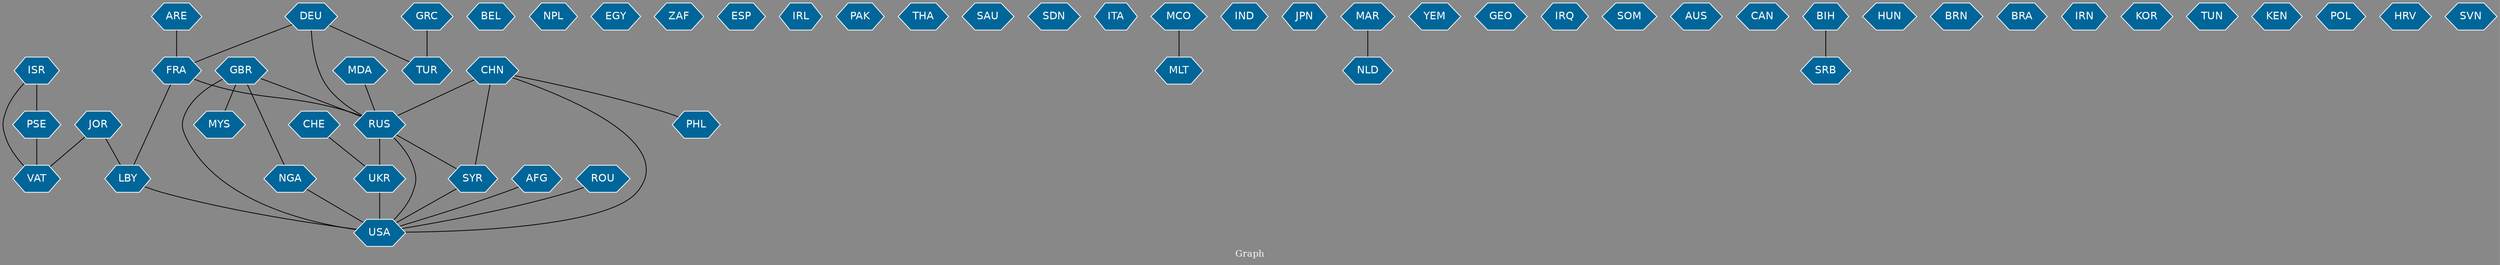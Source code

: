 // Countries together in item graph
graph {
	graph [bgcolor="#888888" fontcolor=white fontsize=12 label="Graph" outputorder=edgesfirst overlap=prism]
	node [color=white fillcolor="#006699" fontcolor=white fontname=Helvetica shape=hexagon style=filled]
	edge [arrowhead=open color=black fontcolor=white fontname=Courier fontsize=12]
		VAT [label=VAT]
		BEL [label=BEL]
		NGA [label=NGA]
		USA [label=USA]
		LBY [label=LBY]
		NPL [label=NPL]
		RUS [label=RUS]
		GBR [label=GBR]
		EGY [label=EGY]
		ISR [label=ISR]
		PSE [label=PSE]
		ZAF [label=ZAF]
		UKR [label=UKR]
		ESP [label=ESP]
		FRA [label=FRA]
		AFG [label=AFG]
		CHN [label=CHN]
		TUR [label=TUR]
		IRL [label=IRL]
		PAK [label=PAK]
		THA [label=THA]
		SAU [label=SAU]
		SDN [label=SDN]
		SYR [label=SYR]
		ITA [label=ITA]
		DEU [label=DEU]
		MCO [label=MCO]
		IND [label=IND]
		JPN [label=JPN]
		MLT [label=MLT]
		MAR [label=MAR]
		NLD [label=NLD]
		CHE [label=CHE]
		YEM [label=YEM]
		MYS [label=MYS]
		GEO [label=GEO]
		IRQ [label=IRQ]
		SOM [label=SOM]
		AUS [label=AUS]
		GRC [label=GRC]
		PHL [label=PHL]
		CAN [label=CAN]
		ARE [label=ARE]
		SRB [label=SRB]
		JOR [label=JOR]
		HUN [label=HUN]
		BIH [label=BIH]
		BRN [label=BRN]
		ROU [label=ROU]
		BRA [label=BRA]
		IRN [label=IRN]
		KOR [label=KOR]
		TUN [label=TUN]
		MDA [label=MDA]
		KEN [label=KEN]
		POL [label=POL]
		HRV [label=HRV]
		SVN [label=SVN]
			ROU -- USA [weight=1]
			DEU -- FRA [weight=1]
			ISR -- PSE [weight=3]
			NGA -- USA [weight=1]
			DEU -- RUS [weight=1]
			JOR -- VAT [weight=1]
			MAR -- NLD [weight=1]
			GRC -- TUR [weight=1]
			SYR -- USA [weight=1]
			RUS -- SYR [weight=1]
			FRA -- LBY [weight=1]
			ARE -- FRA [weight=1]
			BIH -- SRB [weight=1]
			ISR -- VAT [weight=2]
			JOR -- LBY [weight=1]
			MDA -- RUS [weight=1]
			DEU -- TUR [weight=1]
			PSE -- VAT [weight=2]
			AFG -- USA [weight=1]
			CHN -- PHL [weight=1]
			CHN -- RUS [weight=2]
			RUS -- USA [weight=2]
			CHE -- UKR [weight=1]
			UKR -- USA [weight=1]
			RUS -- UKR [weight=22]
			FRA -- RUS [weight=1]
			GBR -- NGA [weight=1]
			LBY -- USA [weight=3]
			CHN -- USA [weight=1]
			MCO -- MLT [weight=1]
			CHN -- SYR [weight=1]
			GBR -- RUS [weight=1]
			GBR -- MYS [weight=1]
			GBR -- USA [weight=2]
}